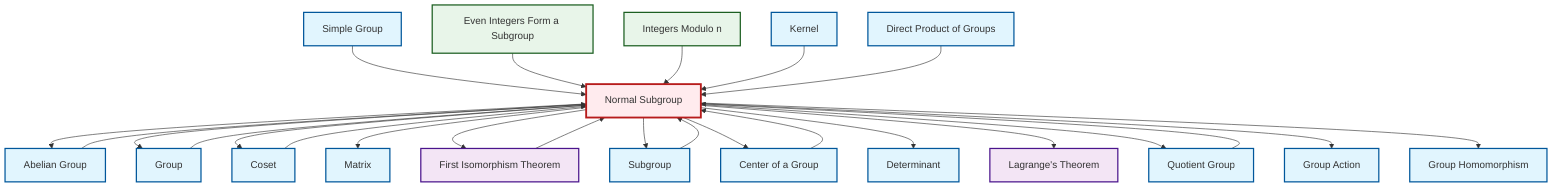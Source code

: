 graph TD
    classDef definition fill:#e1f5fe,stroke:#01579b,stroke-width:2px
    classDef theorem fill:#f3e5f5,stroke:#4a148c,stroke-width:2px
    classDef axiom fill:#fff3e0,stroke:#e65100,stroke-width:2px
    classDef example fill:#e8f5e9,stroke:#1b5e20,stroke-width:2px
    classDef current fill:#ffebee,stroke:#b71c1c,stroke-width:3px
    def-simple-group["Simple Group"]:::definition
    def-center-of-group["Center of a Group"]:::definition
    def-matrix["Matrix"]:::definition
    def-homomorphism["Group Homomorphism"]:::definition
    thm-first-isomorphism["First Isomorphism Theorem"]:::theorem
    ex-even-integers-subgroup["Even Integers Form a Subgroup"]:::example
    ex-quotient-integers-mod-n["Integers Modulo n"]:::example
    def-normal-subgroup["Normal Subgroup"]:::definition
    def-abelian-group["Abelian Group"]:::definition
    def-group-action["Group Action"]:::definition
    def-group["Group"]:::definition
    def-determinant["Determinant"]:::definition
    def-quotient-group["Quotient Group"]:::definition
    thm-lagrange["Lagrange's Theorem"]:::theorem
    def-subgroup["Subgroup"]:::definition
    def-direct-product["Direct Product of Groups"]:::definition
    def-kernel["Kernel"]:::definition
    def-coset["Coset"]:::definition
    thm-first-isomorphism --> def-normal-subgroup
    def-normal-subgroup --> def-abelian-group
    def-normal-subgroup --> def-group
    def-normal-subgroup --> def-coset
    def-normal-subgroup --> def-matrix
    def-abelian-group --> def-normal-subgroup
    def-normal-subgroup --> thm-first-isomorphism
    def-simple-group --> def-normal-subgroup
    def-subgroup --> def-normal-subgroup
    def-normal-subgroup --> def-subgroup
    ex-even-integers-subgroup --> def-normal-subgroup
    def-normal-subgroup --> def-center-of-group
    def-center-of-group --> def-normal-subgroup
    def-coset --> def-normal-subgroup
    ex-quotient-integers-mod-n --> def-normal-subgroup
    def-group --> def-normal-subgroup
    def-normal-subgroup --> def-determinant
    def-kernel --> def-normal-subgroup
    def-direct-product --> def-normal-subgroup
    def-normal-subgroup --> thm-lagrange
    def-normal-subgroup --> def-quotient-group
    def-normal-subgroup --> def-group-action
    def-normal-subgroup --> def-homomorphism
    def-quotient-group --> def-normal-subgroup
    class def-normal-subgroup current